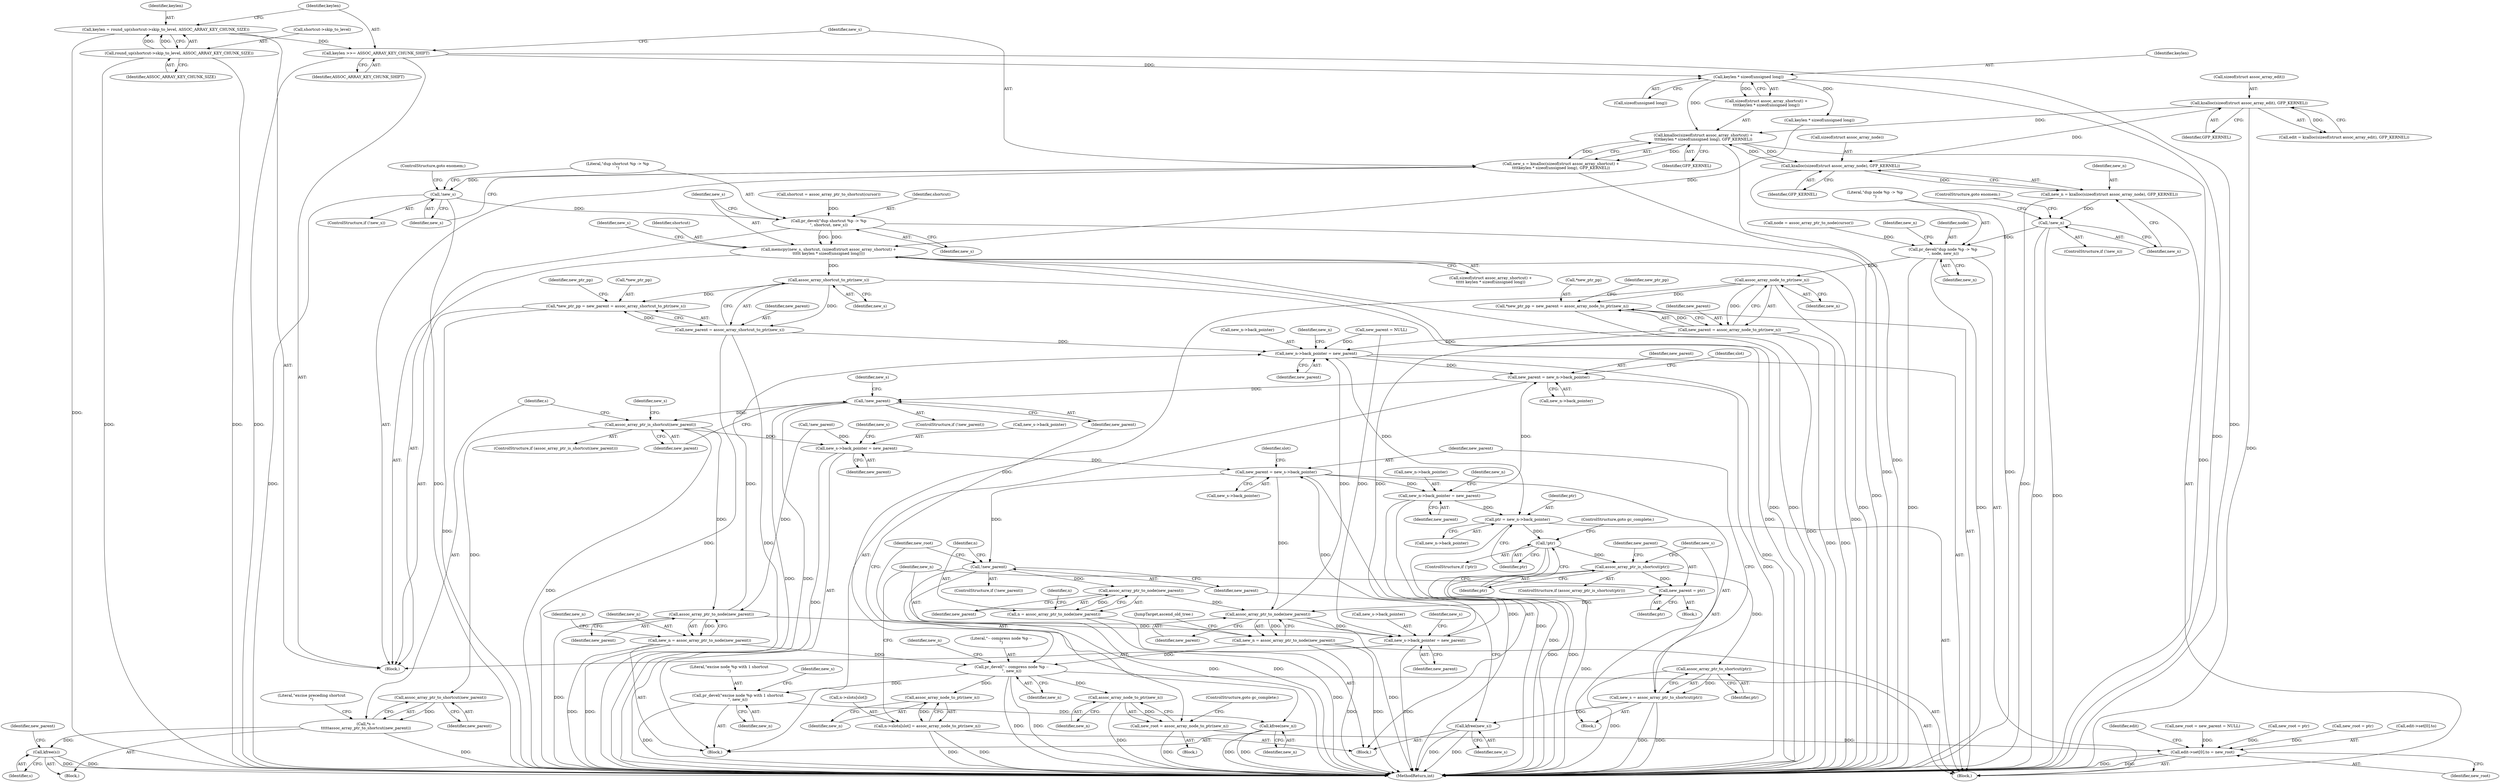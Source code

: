 digraph "0_linux_95389b08d93d5c06ec63ab49bd732b0069b7c35e@API" {
"1000224" [label="(Call,kmalloc(sizeof(struct assoc_array_shortcut) +\n\t\t\t\tkeylen * sizeof(unsigned long), GFP_KERNEL))"];
"1000228" [label="(Call,keylen * sizeof(unsigned long))"];
"1000219" [label="(Call,keylen >>= ASSOC_ARRAY_KEY_CHUNK_SHIFT)"];
"1000212" [label="(Call,keylen = round_up(shortcut->skip_to_level, ASSOC_ARRAY_KEY_CHUNK_SIZE))"];
"1000214" [label="(Call,round_up(shortcut->skip_to_level, ASSOC_ARRAY_KEY_CHUNK_SIZE))"];
"1000287" [label="(Call,kzalloc(sizeof(struct assoc_array_node), GFP_KERNEL))"];
"1000145" [label="(Call,kzalloc(sizeof(struct assoc_array_edit), GFP_KERNEL))"];
"1000224" [label="(Call,kmalloc(sizeof(struct assoc_array_shortcut) +\n\t\t\t\tkeylen * sizeof(unsigned long), GFP_KERNEL))"];
"1000222" [label="(Call,new_s = kmalloc(sizeof(struct assoc_array_shortcut) +\n\t\t\t\tkeylen * sizeof(unsigned long), GFP_KERNEL))"];
"1000234" [label="(Call,!new_s)"];
"1000237" [label="(Call,pr_devel(\"dup shortcut %p -> %p\n\", shortcut, new_s))"];
"1000241" [label="(Call,memcpy(new_s, shortcut, (sizeof(struct assoc_array_shortcut) +\n\t\t\t\t\t keylen * sizeof(unsigned long))))"];
"1000268" [label="(Call,assoc_array_shortcut_to_ptr(new_s))"];
"1000263" [label="(Call,*new_ptr_pp = new_parent = assoc_array_shortcut_to_ptr(new_s))"];
"1000266" [label="(Call,new_parent = assoc_array_shortcut_to_ptr(new_s))"];
"1000299" [label="(Call,new_n->back_pointer = new_parent)"];
"1000622" [label="(Call,new_parent = new_n->back_pointer)"];
"1000635" [label="(Call,!new_parent)"];
"1000653" [label="(Call,assoc_array_ptr_is_shortcut(new_parent))"];
"1000659" [label="(Call,assoc_array_ptr_to_shortcut(new_parent))"];
"1000657" [label="(Call,*s =\n\t\t\t\t\tassoc_array_ptr_to_shortcut(new_parent))"];
"1000681" [label="(Call,kfree(s))"];
"1000701" [label="(Call,new_s->back_pointer = new_parent)"];
"1000740" [label="(Call,new_parent = new_s->back_pointer)"];
"1000760" [label="(Call,new_n->back_pointer = new_parent)"];
"1000723" [label="(Call,ptr = new_n->back_pointer)"];
"1000729" [label="(Call,!ptr)"];
"1000733" [label="(Call,assoc_array_ptr_is_shortcut(ptr))"];
"1000738" [label="(Call,assoc_array_ptr_to_shortcut(ptr))"];
"1000736" [label="(Call,new_s = assoc_array_ptr_to_shortcut(ptr))"];
"1000770" [label="(Call,kfree(new_s))"];
"1000795" [label="(Call,new_parent = ptr)"];
"1000800" [label="(Call,assoc_array_ptr_to_node(new_parent))"];
"1000251" [label="(Call,new_s->back_pointer = new_parent)"];
"1000798" [label="(Call,new_n = assoc_array_ptr_to_node(new_parent))"];
"1000372" [label="(Call,pr_devel(\"-- compress node %p --\n\", new_n))"];
"1000615" [label="(Call,pr_devel(\"excise node %p with 1 shortcut\n\", new_n))"];
"1000632" [label="(Call,kfree(new_n))"];
"1000778" [label="(Call,assoc_array_node_to_ptr(new_n))"];
"1000776" [label="(Call,new_root = assoc_array_node_to_ptr(new_n))"];
"1000847" [label="(Call,edit->set[0].to = new_root)"];
"1000791" [label="(Call,assoc_array_node_to_ptr(new_n))"];
"1000785" [label="(Call,n->slots[slot] = assoc_array_node_to_ptr(new_n))"];
"1000773" [label="(Call,!new_parent)"];
"1000783" [label="(Call,assoc_array_ptr_to_node(new_parent))"];
"1000781" [label="(Call,n = assoc_array_ptr_to_node(new_parent))"];
"1000713" [label="(Call,assoc_array_ptr_to_node(new_parent))"];
"1000711" [label="(Call,new_n = assoc_array_ptr_to_node(new_parent))"];
"1000285" [label="(Call,new_n = kzalloc(sizeof(struct assoc_array_node), GFP_KERNEL))"];
"1000292" [label="(Call,!new_n)"];
"1000295" [label="(Call,pr_devel(\"dup node %p -> %p\n\", node, new_n))"];
"1000316" [label="(Call,assoc_array_node_to_ptr(new_n))"];
"1000311" [label="(Call,*new_ptr_pp = new_parent = assoc_array_node_to_ptr(new_n))"];
"1000314" [label="(Call,new_parent = assoc_array_node_to_ptr(new_n))"];
"1000786" [label="(Call,n->slots[slot])"];
"1000224" [label="(Call,kmalloc(sizeof(struct assoc_array_shortcut) +\n\t\t\t\tkeylen * sizeof(unsigned long), GFP_KERNEL))"];
"1000241" [label="(Call,memcpy(new_s, shortcut, (sizeof(struct assoc_array_shortcut) +\n\t\t\t\t\t keylen * sizeof(unsigned long))))"];
"1000660" [label="(Identifier,new_parent)"];
"1000252" [label="(Call,new_s->back_pointer)"];
"1000623" [label="(Identifier,new_parent)"];
"1000264" [label="(Call,*new_ptr_pp)"];
"1000685" [label="(Identifier,new_parent)"];
"1000760" [label="(Call,new_n->back_pointer = new_parent)"];
"1000780" [label="(ControlStructure,goto gc_complete;)"];
"1000848" [label="(Call,edit->set[0].to)"];
"1000731" [label="(ControlStructure,goto gc_complete;)"];
"1000738" [label="(Call,assoc_array_ptr_to_shortcut(ptr))"];
"1000615" [label="(Call,pr_devel(\"excise node %p with 1 shortcut\n\", new_n))"];
"1000739" [label="(Identifier,ptr)"];
"1000213" [label="(Identifier,keylen)"];
"1000233" [label="(ControlStructure,if (!new_s))"];
"1000782" [label="(Identifier,n)"];
"1000301" [label="(Identifier,new_n)"];
"1000736" [label="(Call,new_s = assoc_array_ptr_to_shortcut(ptr))"];
"1000624" [label="(Call,new_n->back_pointer)"];
"1000298" [label="(Identifier,new_n)"];
"1000297" [label="(Identifier,node)"];
"1000312" [label="(Call,*new_ptr_pp)"];
"1000268" [label="(Call,assoc_array_shortcut_to_ptr(new_s))"];
"1000225" [label="(Call,sizeof(struct assoc_array_shortcut) +\n\t\t\t\tkeylen * sizeof(unsigned long))"];
"1000222" [label="(Call,new_s = kmalloc(sizeof(struct assoc_array_shortcut) +\n\t\t\t\tkeylen * sizeof(unsigned long), GFP_KERNEL))"];
"1000628" [label="(Identifier,slot)"];
"1000316" [label="(Call,assoc_array_node_to_ptr(new_n))"];
"1000662" [label="(Literal,\"excise preceding shortcut\n\")"];
"1000799" [label="(Identifier,new_n)"];
"1000116" [label="(Block,)"];
"1000258" [label="(Identifier,new_s)"];
"1000299" [label="(Call,new_n->back_pointer = new_parent)"];
"1000734" [label="(Identifier,ptr)"];
"1000878" [label="(MethodReturn,int)"];
"1000681" [label="(Call,kfree(s))"];
"1000732" [label="(ControlStructure,if (assoc_array_ptr_is_shortcut(ptr)))"];
"1000857" [label="(Identifier,edit)"];
"1000740" [label="(Call,new_parent = new_s->back_pointer)"];
"1000682" [label="(Identifier,s)"];
"1000756" [label="(Block,)"];
"1000784" [label="(Identifier,new_parent)"];
"1000770" [label="(Call,kfree(new_s))"];
"1000286" [label="(Identifier,new_n)"];
"1000788" [label="(Identifier,n)"];
"1000253" [label="(Identifier,new_s)"];
"1000632" [label="(Call,kfree(new_n))"];
"1000212" [label="(Call,keylen = round_up(shortcut->skip_to_level, ASSOC_ARRAY_KEY_CHUNK_SIZE))"];
"1000230" [label="(Call,sizeof(unsigned long))"];
"1000191" [label="(Call,new_parent = NULL)"];
"1000659" [label="(Call,assoc_array_ptr_to_shortcut(new_parent))"];
"1000229" [label="(Identifier,keylen)"];
"1000792" [label="(Identifier,new_n)"];
"1000189" [label="(Call,new_root = new_parent = NULL)"];
"1000652" [label="(ControlStructure,if (assoc_array_ptr_is_shortcut(new_parent)))"];
"1000764" [label="(Identifier,new_parent)"];
"1000235" [label="(Identifier,new_s)"];
"1000741" [label="(Identifier,new_parent)"];
"1000306" [label="(Identifier,new_n)"];
"1000242" [label="(Identifier,new_s)"];
"1000733" [label="(Call,assoc_array_ptr_is_shortcut(ptr))"];
"1000774" [label="(Identifier,new_parent)"];
"1000742" [label="(Call,new_s->back_pointer)"];
"1000148" [label="(Identifier,GFP_KERNEL)"];
"1000228" [label="(Call,keylen * sizeof(unsigned long))"];
"1000635" [label="(Call,!new_parent)"];
"1000300" [label="(Call,new_n->back_pointer)"];
"1000287" [label="(Call,kzalloc(sizeof(struct assoc_array_node), GFP_KERNEL))"];
"1000303" [label="(Identifier,new_parent)"];
"1000232" [label="(Identifier,GFP_KERNEL)"];
"1000713" [label="(Call,assoc_array_ptr_to_node(new_parent))"];
"1000779" [label="(Identifier,new_n)"];
"1000847" [label="(Call,edit->set[0].to = new_root)"];
"1000634" [label="(ControlStructure,if (!new_parent))"];
"1000705" [label="(Identifier,new_parent)"];
"1000655" [label="(Block,)"];
"1000263" [label="(Call,*new_ptr_pp = new_parent = assoc_array_shortcut_to_ptr(new_s))"];
"1000143" [label="(Call,edit = kzalloc(sizeof(struct assoc_array_edit), GFP_KERNEL))"];
"1000761" [label="(Call,new_n->back_pointer)"];
"1000737" [label="(Identifier,new_s)"];
"1000718" [label="(Identifier,new_n)"];
"1000267" [label="(Identifier,new_parent)"];
"1000636" [label="(Identifier,new_parent)"];
"1000795" [label="(Call,new_parent = ptr)"];
"1000285" [label="(Call,new_n = kzalloc(sizeof(struct assoc_array_node), GFP_KERNEL))"];
"1000291" [label="(ControlStructure,if (!new_n))"];
"1000777" [label="(Identifier,new_root)"];
"1000730" [label="(Identifier,ptr)"];
"1000314" [label="(Call,new_parent = assoc_array_node_to_ptr(new_n))"];
"1000711" [label="(Call,new_n = assoc_array_ptr_to_node(new_parent))"];
"1000728" [label="(ControlStructure,if (!ptr))"];
"1000796" [label="(Identifier,new_parent)"];
"1000746" [label="(Identifier,slot)"];
"1000292" [label="(Call,!new_n)"];
"1000377" [label="(Identifier,new_n)"];
"1000269" [label="(Identifier,new_s)"];
"1000266" [label="(Call,new_parent = assoc_array_shortcut_to_ptr(new_s))"];
"1000240" [label="(Identifier,new_s)"];
"1000315" [label="(Identifier,new_parent)"];
"1000234" [label="(Call,!new_s)"];
"1000771" [label="(Identifier,new_s)"];
"1000773" [label="(Call,!new_parent)"];
"1000374" [label="(Identifier,new_n)"];
"1000244" [label="(Call,sizeof(struct assoc_array_shortcut) +\n\t\t\t\t\t keylen * sizeof(unsigned long))"];
"1000783" [label="(Call,assoc_array_ptr_to_node(new_parent))"];
"1000658" [label="(Identifier,s)"];
"1000614" [label="(Block,)"];
"1000146" [label="(Call,sizeof(struct assoc_array_edit))"];
"1000290" [label="(Identifier,GFP_KERNEL)"];
"1000619" [label="(Identifier,new_s)"];
"1000791" [label="(Call,assoc_array_node_to_ptr(new_n))"];
"1000654" [label="(Identifier,new_parent)"];
"1000794" [label="(Block,)"];
"1000271" [label="(Identifier,new_ptr_pp)"];
"1000238" [label="(Literal,\"dup shortcut %p -> %p\n\")"];
"1000293" [label="(Identifier,new_n)"];
"1000223" [label="(Identifier,new_s)"];
"1000633" [label="(Identifier,new_n)"];
"1000617" [label="(Identifier,new_n)"];
"1000767" [label="(Identifier,new_n)"];
"1000725" [label="(Call,new_n->back_pointer)"];
"1000684" [label="(Call,!new_parent)"];
"1000798" [label="(Call,new_n = assoc_array_ptr_to_node(new_parent))"];
"1000207" [label="(Block,)"];
"1000255" [label="(Identifier,new_parent)"];
"1000294" [label="(ControlStructure,goto enomem;)"];
"1000288" [label="(Call,sizeof(struct assoc_array_node))"];
"1000653" [label="(Call,assoc_array_ptr_is_shortcut(new_parent))"];
"1000239" [label="(Identifier,shortcut)"];
"1000801" [label="(Identifier,new_parent)"];
"1000703" [label="(Identifier,new_s)"];
"1000800" [label="(Call,assoc_array_ptr_to_node(new_parent))"];
"1000372" [label="(Call,pr_devel(\"-- compress node %p --\n\", new_n))"];
"1000220" [label="(Identifier,keylen)"];
"1000218" [label="(Identifier,ASSOC_ARRAY_KEY_CHUNK_SIZE)"];
"1000724" [label="(Identifier,ptr)"];
"1000295" [label="(Call,pr_devel(\"dup node %p -> %p\n\", node, new_n))"];
"1000714" [label="(Identifier,new_parent)"];
"1000296" [label="(Literal,\"dup node %p -> %p\n\")"];
"1000648" [label="(Call,new_root = ptr)"];
"1000247" [label="(Call,keylen * sizeof(unsigned long))"];
"1000708" [label="(Identifier,new_s)"];
"1000723" [label="(Call,ptr = new_n->back_pointer)"];
"1000785" [label="(Call,n->slots[slot] = assoc_array_node_to_ptr(new_n))"];
"1000640" [label="(Identifier,new_s)"];
"1000712" [label="(Identifier,new_n)"];
"1000622" [label="(Call,new_parent = new_n->back_pointer)"];
"1000776" [label="(Call,new_root = assoc_array_node_to_ptr(new_n))"];
"1000251" [label="(Call,new_s->back_pointer = new_parent)"];
"1000219" [label="(Call,keylen >>= ASSOC_ARRAY_KEY_CHUNK_SHIFT)"];
"1000145" [label="(Call,kzalloc(sizeof(struct assoc_array_edit), GFP_KERNEL))"];
"1000214" [label="(Call,round_up(shortcut->skip_to_level, ASSOC_ARRAY_KEY_CHUNK_SIZE))"];
"1000311" [label="(Call,*new_ptr_pp = new_parent = assoc_array_node_to_ptr(new_n))"];
"1000281" [label="(Call,node = assoc_array_ptr_to_node(cursor))"];
"1000236" [label="(ControlStructure,goto enomem;)"];
"1000735" [label="(Block,)"];
"1000781" [label="(Call,n = assoc_array_ptr_to_node(new_parent))"];
"1000775" [label="(Block,)"];
"1000616" [label="(Literal,\"excise node %p with 1 shortcut\n\")"];
"1000221" [label="(Identifier,ASSOC_ARRAY_KEY_CHUNK_SHIFT)"];
"1000772" [label="(ControlStructure,if (!new_parent))"];
"1000373" [label="(Literal,\"-- compress node %p --\n\")"];
"1000215" [label="(Call,shortcut->skip_to_level)"];
"1000237" [label="(Call,pr_devel(\"dup shortcut %p -> %p\n\", shortcut, new_s))"];
"1000855" [label="(Identifier,new_root)"];
"1000319" [label="(Identifier,new_ptr_pp)"];
"1000802" [label="(JumpTarget,ascend_old_tree:)"];
"1000243" [label="(Identifier,shortcut)"];
"1000701" [label="(Call,new_s->back_pointer = new_parent)"];
"1000702" [label="(Call,new_s->back_pointer)"];
"1000317" [label="(Identifier,new_n)"];
"1000208" [label="(Call,shortcut = assoc_array_ptr_to_shortcut(cursor))"];
"1000697" [label="(Call,new_root = ptr)"];
"1000657" [label="(Call,*s =\n\t\t\t\t\tassoc_array_ptr_to_shortcut(new_parent))"];
"1000778" [label="(Call,assoc_array_node_to_ptr(new_n))"];
"1000797" [label="(Identifier,ptr)"];
"1000729" [label="(Call,!ptr)"];
"1000224" -> "1000222"  [label="AST: "];
"1000224" -> "1000232"  [label="CFG: "];
"1000225" -> "1000224"  [label="AST: "];
"1000232" -> "1000224"  [label="AST: "];
"1000222" -> "1000224"  [label="CFG: "];
"1000224" -> "1000878"  [label="DDG: "];
"1000224" -> "1000878"  [label="DDG: "];
"1000224" -> "1000222"  [label="DDG: "];
"1000224" -> "1000222"  [label="DDG: "];
"1000228" -> "1000224"  [label="DDG: "];
"1000287" -> "1000224"  [label="DDG: "];
"1000145" -> "1000224"  [label="DDG: "];
"1000224" -> "1000287"  [label="DDG: "];
"1000228" -> "1000225"  [label="AST: "];
"1000228" -> "1000230"  [label="CFG: "];
"1000229" -> "1000228"  [label="AST: "];
"1000230" -> "1000228"  [label="AST: "];
"1000225" -> "1000228"  [label="CFG: "];
"1000228" -> "1000878"  [label="DDG: "];
"1000228" -> "1000225"  [label="DDG: "];
"1000219" -> "1000228"  [label="DDG: "];
"1000228" -> "1000247"  [label="DDG: "];
"1000219" -> "1000207"  [label="AST: "];
"1000219" -> "1000221"  [label="CFG: "];
"1000220" -> "1000219"  [label="AST: "];
"1000221" -> "1000219"  [label="AST: "];
"1000223" -> "1000219"  [label="CFG: "];
"1000219" -> "1000878"  [label="DDG: "];
"1000219" -> "1000878"  [label="DDG: "];
"1000212" -> "1000219"  [label="DDG: "];
"1000212" -> "1000207"  [label="AST: "];
"1000212" -> "1000214"  [label="CFG: "];
"1000213" -> "1000212"  [label="AST: "];
"1000214" -> "1000212"  [label="AST: "];
"1000220" -> "1000212"  [label="CFG: "];
"1000212" -> "1000878"  [label="DDG: "];
"1000214" -> "1000212"  [label="DDG: "];
"1000214" -> "1000212"  [label="DDG: "];
"1000214" -> "1000218"  [label="CFG: "];
"1000215" -> "1000214"  [label="AST: "];
"1000218" -> "1000214"  [label="AST: "];
"1000214" -> "1000878"  [label="DDG: "];
"1000214" -> "1000878"  [label="DDG: "];
"1000287" -> "1000285"  [label="AST: "];
"1000287" -> "1000290"  [label="CFG: "];
"1000288" -> "1000287"  [label="AST: "];
"1000290" -> "1000287"  [label="AST: "];
"1000285" -> "1000287"  [label="CFG: "];
"1000287" -> "1000878"  [label="DDG: "];
"1000287" -> "1000285"  [label="DDG: "];
"1000145" -> "1000287"  [label="DDG: "];
"1000145" -> "1000143"  [label="AST: "];
"1000145" -> "1000148"  [label="CFG: "];
"1000146" -> "1000145"  [label="AST: "];
"1000148" -> "1000145"  [label="AST: "];
"1000143" -> "1000145"  [label="CFG: "];
"1000145" -> "1000878"  [label="DDG: "];
"1000145" -> "1000143"  [label="DDG: "];
"1000222" -> "1000207"  [label="AST: "];
"1000223" -> "1000222"  [label="AST: "];
"1000235" -> "1000222"  [label="CFG: "];
"1000222" -> "1000878"  [label="DDG: "];
"1000222" -> "1000234"  [label="DDG: "];
"1000234" -> "1000233"  [label="AST: "];
"1000234" -> "1000235"  [label="CFG: "];
"1000235" -> "1000234"  [label="AST: "];
"1000236" -> "1000234"  [label="CFG: "];
"1000238" -> "1000234"  [label="CFG: "];
"1000234" -> "1000878"  [label="DDG: "];
"1000234" -> "1000878"  [label="DDG: "];
"1000234" -> "1000237"  [label="DDG: "];
"1000237" -> "1000207"  [label="AST: "];
"1000237" -> "1000240"  [label="CFG: "];
"1000238" -> "1000237"  [label="AST: "];
"1000239" -> "1000237"  [label="AST: "];
"1000240" -> "1000237"  [label="AST: "];
"1000242" -> "1000237"  [label="CFG: "];
"1000237" -> "1000878"  [label="DDG: "];
"1000208" -> "1000237"  [label="DDG: "];
"1000237" -> "1000241"  [label="DDG: "];
"1000237" -> "1000241"  [label="DDG: "];
"1000241" -> "1000207"  [label="AST: "];
"1000241" -> "1000244"  [label="CFG: "];
"1000242" -> "1000241"  [label="AST: "];
"1000243" -> "1000241"  [label="AST: "];
"1000244" -> "1000241"  [label="AST: "];
"1000253" -> "1000241"  [label="CFG: "];
"1000241" -> "1000878"  [label="DDG: "];
"1000241" -> "1000878"  [label="DDG: "];
"1000241" -> "1000878"  [label="DDG: "];
"1000247" -> "1000241"  [label="DDG: "];
"1000241" -> "1000268"  [label="DDG: "];
"1000268" -> "1000266"  [label="AST: "];
"1000268" -> "1000269"  [label="CFG: "];
"1000269" -> "1000268"  [label="AST: "];
"1000266" -> "1000268"  [label="CFG: "];
"1000268" -> "1000878"  [label="DDG: "];
"1000268" -> "1000263"  [label="DDG: "];
"1000268" -> "1000266"  [label="DDG: "];
"1000263" -> "1000207"  [label="AST: "];
"1000263" -> "1000266"  [label="CFG: "];
"1000264" -> "1000263"  [label="AST: "];
"1000266" -> "1000263"  [label="AST: "];
"1000271" -> "1000263"  [label="CFG: "];
"1000263" -> "1000878"  [label="DDG: "];
"1000266" -> "1000263"  [label="DDG: "];
"1000267" -> "1000266"  [label="AST: "];
"1000266" -> "1000878"  [label="DDG: "];
"1000266" -> "1000878"  [label="DDG: "];
"1000266" -> "1000299"  [label="DDG: "];
"1000299" -> "1000116"  [label="AST: "];
"1000299" -> "1000303"  [label="CFG: "];
"1000300" -> "1000299"  [label="AST: "];
"1000303" -> "1000299"  [label="AST: "];
"1000306" -> "1000299"  [label="CFG: "];
"1000299" -> "1000878"  [label="DDG: "];
"1000713" -> "1000299"  [label="DDG: "];
"1000314" -> "1000299"  [label="DDG: "];
"1000800" -> "1000299"  [label="DDG: "];
"1000191" -> "1000299"  [label="DDG: "];
"1000299" -> "1000622"  [label="DDG: "];
"1000299" -> "1000723"  [label="DDG: "];
"1000622" -> "1000614"  [label="AST: "];
"1000622" -> "1000624"  [label="CFG: "];
"1000623" -> "1000622"  [label="AST: "];
"1000624" -> "1000622"  [label="AST: "];
"1000628" -> "1000622"  [label="CFG: "];
"1000622" -> "1000878"  [label="DDG: "];
"1000760" -> "1000622"  [label="DDG: "];
"1000622" -> "1000635"  [label="DDG: "];
"1000635" -> "1000634"  [label="AST: "];
"1000635" -> "1000636"  [label="CFG: "];
"1000636" -> "1000635"  [label="AST: "];
"1000640" -> "1000635"  [label="CFG: "];
"1000654" -> "1000635"  [label="CFG: "];
"1000635" -> "1000878"  [label="DDG: "];
"1000635" -> "1000878"  [label="DDG: "];
"1000635" -> "1000653"  [label="DDG: "];
"1000653" -> "1000652"  [label="AST: "];
"1000653" -> "1000654"  [label="CFG: "];
"1000654" -> "1000653"  [label="AST: "];
"1000658" -> "1000653"  [label="CFG: "];
"1000703" -> "1000653"  [label="CFG: "];
"1000653" -> "1000878"  [label="DDG: "];
"1000653" -> "1000659"  [label="DDG: "];
"1000653" -> "1000701"  [label="DDG: "];
"1000653" -> "1000713"  [label="DDG: "];
"1000659" -> "1000657"  [label="AST: "];
"1000659" -> "1000660"  [label="CFG: "];
"1000660" -> "1000659"  [label="AST: "];
"1000657" -> "1000659"  [label="CFG: "];
"1000659" -> "1000657"  [label="DDG: "];
"1000657" -> "1000655"  [label="AST: "];
"1000658" -> "1000657"  [label="AST: "];
"1000662" -> "1000657"  [label="CFG: "];
"1000657" -> "1000878"  [label="DDG: "];
"1000657" -> "1000681"  [label="DDG: "];
"1000681" -> "1000655"  [label="AST: "];
"1000681" -> "1000682"  [label="CFG: "];
"1000682" -> "1000681"  [label="AST: "];
"1000685" -> "1000681"  [label="CFG: "];
"1000681" -> "1000878"  [label="DDG: "];
"1000681" -> "1000878"  [label="DDG: "];
"1000701" -> "1000614"  [label="AST: "];
"1000701" -> "1000705"  [label="CFG: "];
"1000702" -> "1000701"  [label="AST: "];
"1000705" -> "1000701"  [label="AST: "];
"1000708" -> "1000701"  [label="CFG: "];
"1000701" -> "1000878"  [label="DDG: "];
"1000684" -> "1000701"  [label="DDG: "];
"1000701" -> "1000740"  [label="DDG: "];
"1000740" -> "1000735"  [label="AST: "];
"1000740" -> "1000742"  [label="CFG: "];
"1000741" -> "1000740"  [label="AST: "];
"1000742" -> "1000740"  [label="AST: "];
"1000746" -> "1000740"  [label="CFG: "];
"1000740" -> "1000878"  [label="DDG: "];
"1000251" -> "1000740"  [label="DDG: "];
"1000740" -> "1000760"  [label="DDG: "];
"1000740" -> "1000773"  [label="DDG: "];
"1000740" -> "1000800"  [label="DDG: "];
"1000760" -> "1000756"  [label="AST: "];
"1000760" -> "1000764"  [label="CFG: "];
"1000761" -> "1000760"  [label="AST: "];
"1000764" -> "1000760"  [label="AST: "];
"1000767" -> "1000760"  [label="CFG: "];
"1000760" -> "1000878"  [label="DDG: "];
"1000760" -> "1000723"  [label="DDG: "];
"1000723" -> "1000116"  [label="AST: "];
"1000723" -> "1000725"  [label="CFG: "];
"1000724" -> "1000723"  [label="AST: "];
"1000725" -> "1000723"  [label="AST: "];
"1000730" -> "1000723"  [label="CFG: "];
"1000723" -> "1000878"  [label="DDG: "];
"1000723" -> "1000729"  [label="DDG: "];
"1000729" -> "1000728"  [label="AST: "];
"1000729" -> "1000730"  [label="CFG: "];
"1000730" -> "1000729"  [label="AST: "];
"1000731" -> "1000729"  [label="CFG: "];
"1000734" -> "1000729"  [label="CFG: "];
"1000729" -> "1000878"  [label="DDG: "];
"1000729" -> "1000878"  [label="DDG: "];
"1000729" -> "1000733"  [label="DDG: "];
"1000733" -> "1000732"  [label="AST: "];
"1000733" -> "1000734"  [label="CFG: "];
"1000734" -> "1000733"  [label="AST: "];
"1000737" -> "1000733"  [label="CFG: "];
"1000796" -> "1000733"  [label="CFG: "];
"1000733" -> "1000878"  [label="DDG: "];
"1000733" -> "1000738"  [label="DDG: "];
"1000733" -> "1000795"  [label="DDG: "];
"1000738" -> "1000736"  [label="AST: "];
"1000738" -> "1000739"  [label="CFG: "];
"1000739" -> "1000738"  [label="AST: "];
"1000736" -> "1000738"  [label="CFG: "];
"1000738" -> "1000878"  [label="DDG: "];
"1000738" -> "1000736"  [label="DDG: "];
"1000736" -> "1000735"  [label="AST: "];
"1000737" -> "1000736"  [label="AST: "];
"1000741" -> "1000736"  [label="CFG: "];
"1000736" -> "1000878"  [label="DDG: "];
"1000736" -> "1000878"  [label="DDG: "];
"1000736" -> "1000770"  [label="DDG: "];
"1000770" -> "1000756"  [label="AST: "];
"1000770" -> "1000771"  [label="CFG: "];
"1000771" -> "1000770"  [label="AST: "];
"1000774" -> "1000770"  [label="CFG: "];
"1000770" -> "1000878"  [label="DDG: "];
"1000770" -> "1000878"  [label="DDG: "];
"1000795" -> "1000794"  [label="AST: "];
"1000795" -> "1000797"  [label="CFG: "];
"1000796" -> "1000795"  [label="AST: "];
"1000797" -> "1000795"  [label="AST: "];
"1000799" -> "1000795"  [label="CFG: "];
"1000795" -> "1000800"  [label="DDG: "];
"1000800" -> "1000798"  [label="AST: "];
"1000800" -> "1000801"  [label="CFG: "];
"1000801" -> "1000800"  [label="AST: "];
"1000798" -> "1000800"  [label="CFG: "];
"1000800" -> "1000878"  [label="DDG: "];
"1000800" -> "1000251"  [label="DDG: "];
"1000800" -> "1000798"  [label="DDG: "];
"1000783" -> "1000800"  [label="DDG: "];
"1000251" -> "1000207"  [label="AST: "];
"1000251" -> "1000255"  [label="CFG: "];
"1000252" -> "1000251"  [label="AST: "];
"1000255" -> "1000251"  [label="AST: "];
"1000258" -> "1000251"  [label="CFG: "];
"1000251" -> "1000878"  [label="DDG: "];
"1000713" -> "1000251"  [label="DDG: "];
"1000314" -> "1000251"  [label="DDG: "];
"1000191" -> "1000251"  [label="DDG: "];
"1000798" -> "1000116"  [label="AST: "];
"1000799" -> "1000798"  [label="AST: "];
"1000802" -> "1000798"  [label="CFG: "];
"1000798" -> "1000878"  [label="DDG: "];
"1000798" -> "1000878"  [label="DDG: "];
"1000798" -> "1000372"  [label="DDG: "];
"1000372" -> "1000116"  [label="AST: "];
"1000372" -> "1000374"  [label="CFG: "];
"1000373" -> "1000372"  [label="AST: "];
"1000374" -> "1000372"  [label="AST: "];
"1000377" -> "1000372"  [label="CFG: "];
"1000372" -> "1000878"  [label="DDG: "];
"1000372" -> "1000878"  [label="DDG: "];
"1000711" -> "1000372"  [label="DDG: "];
"1000316" -> "1000372"  [label="DDG: "];
"1000372" -> "1000615"  [label="DDG: "];
"1000372" -> "1000778"  [label="DDG: "];
"1000372" -> "1000791"  [label="DDG: "];
"1000615" -> "1000614"  [label="AST: "];
"1000615" -> "1000617"  [label="CFG: "];
"1000616" -> "1000615"  [label="AST: "];
"1000617" -> "1000615"  [label="AST: "];
"1000619" -> "1000615"  [label="CFG: "];
"1000615" -> "1000878"  [label="DDG: "];
"1000615" -> "1000632"  [label="DDG: "];
"1000632" -> "1000614"  [label="AST: "];
"1000632" -> "1000633"  [label="CFG: "];
"1000633" -> "1000632"  [label="AST: "];
"1000636" -> "1000632"  [label="CFG: "];
"1000632" -> "1000878"  [label="DDG: "];
"1000632" -> "1000878"  [label="DDG: "];
"1000778" -> "1000776"  [label="AST: "];
"1000778" -> "1000779"  [label="CFG: "];
"1000779" -> "1000778"  [label="AST: "];
"1000776" -> "1000778"  [label="CFG: "];
"1000778" -> "1000878"  [label="DDG: "];
"1000778" -> "1000776"  [label="DDG: "];
"1000776" -> "1000775"  [label="AST: "];
"1000777" -> "1000776"  [label="AST: "];
"1000780" -> "1000776"  [label="CFG: "];
"1000776" -> "1000878"  [label="DDG: "];
"1000776" -> "1000847"  [label="DDG: "];
"1000847" -> "1000116"  [label="AST: "];
"1000847" -> "1000855"  [label="CFG: "];
"1000848" -> "1000847"  [label="AST: "];
"1000855" -> "1000847"  [label="AST: "];
"1000857" -> "1000847"  [label="CFG: "];
"1000847" -> "1000878"  [label="DDG: "];
"1000847" -> "1000878"  [label="DDG: "];
"1000189" -> "1000847"  [label="DDG: "];
"1000648" -> "1000847"  [label="DDG: "];
"1000697" -> "1000847"  [label="DDG: "];
"1000791" -> "1000785"  [label="AST: "];
"1000791" -> "1000792"  [label="CFG: "];
"1000792" -> "1000791"  [label="AST: "];
"1000785" -> "1000791"  [label="CFG: "];
"1000791" -> "1000785"  [label="DDG: "];
"1000785" -> "1000756"  [label="AST: "];
"1000786" -> "1000785"  [label="AST: "];
"1000799" -> "1000785"  [label="CFG: "];
"1000785" -> "1000878"  [label="DDG: "];
"1000785" -> "1000878"  [label="DDG: "];
"1000773" -> "1000772"  [label="AST: "];
"1000773" -> "1000774"  [label="CFG: "];
"1000774" -> "1000773"  [label="AST: "];
"1000777" -> "1000773"  [label="CFG: "];
"1000782" -> "1000773"  [label="CFG: "];
"1000773" -> "1000878"  [label="DDG: "];
"1000773" -> "1000878"  [label="DDG: "];
"1000773" -> "1000783"  [label="DDG: "];
"1000783" -> "1000781"  [label="AST: "];
"1000783" -> "1000784"  [label="CFG: "];
"1000784" -> "1000783"  [label="AST: "];
"1000781" -> "1000783"  [label="CFG: "];
"1000783" -> "1000781"  [label="DDG: "];
"1000781" -> "1000756"  [label="AST: "];
"1000782" -> "1000781"  [label="AST: "];
"1000788" -> "1000781"  [label="CFG: "];
"1000781" -> "1000878"  [label="DDG: "];
"1000713" -> "1000711"  [label="AST: "];
"1000713" -> "1000714"  [label="CFG: "];
"1000714" -> "1000713"  [label="AST: "];
"1000711" -> "1000713"  [label="CFG: "];
"1000713" -> "1000878"  [label="DDG: "];
"1000713" -> "1000711"  [label="DDG: "];
"1000684" -> "1000713"  [label="DDG: "];
"1000711" -> "1000614"  [label="AST: "];
"1000712" -> "1000711"  [label="AST: "];
"1000718" -> "1000711"  [label="CFG: "];
"1000711" -> "1000878"  [label="DDG: "];
"1000711" -> "1000878"  [label="DDG: "];
"1000285" -> "1000116"  [label="AST: "];
"1000286" -> "1000285"  [label="AST: "];
"1000293" -> "1000285"  [label="CFG: "];
"1000285" -> "1000878"  [label="DDG: "];
"1000285" -> "1000292"  [label="DDG: "];
"1000292" -> "1000291"  [label="AST: "];
"1000292" -> "1000293"  [label="CFG: "];
"1000293" -> "1000292"  [label="AST: "];
"1000294" -> "1000292"  [label="CFG: "];
"1000296" -> "1000292"  [label="CFG: "];
"1000292" -> "1000878"  [label="DDG: "];
"1000292" -> "1000878"  [label="DDG: "];
"1000292" -> "1000295"  [label="DDG: "];
"1000295" -> "1000116"  [label="AST: "];
"1000295" -> "1000298"  [label="CFG: "];
"1000296" -> "1000295"  [label="AST: "];
"1000297" -> "1000295"  [label="AST: "];
"1000298" -> "1000295"  [label="AST: "];
"1000301" -> "1000295"  [label="CFG: "];
"1000295" -> "1000878"  [label="DDG: "];
"1000295" -> "1000878"  [label="DDG: "];
"1000281" -> "1000295"  [label="DDG: "];
"1000295" -> "1000316"  [label="DDG: "];
"1000316" -> "1000314"  [label="AST: "];
"1000316" -> "1000317"  [label="CFG: "];
"1000317" -> "1000316"  [label="AST: "];
"1000314" -> "1000316"  [label="CFG: "];
"1000316" -> "1000878"  [label="DDG: "];
"1000316" -> "1000311"  [label="DDG: "];
"1000316" -> "1000314"  [label="DDG: "];
"1000311" -> "1000116"  [label="AST: "];
"1000311" -> "1000314"  [label="CFG: "];
"1000312" -> "1000311"  [label="AST: "];
"1000314" -> "1000311"  [label="AST: "];
"1000319" -> "1000311"  [label="CFG: "];
"1000311" -> "1000878"  [label="DDG: "];
"1000314" -> "1000311"  [label="DDG: "];
"1000315" -> "1000314"  [label="AST: "];
"1000314" -> "1000878"  [label="DDG: "];
"1000314" -> "1000878"  [label="DDG: "];
}
